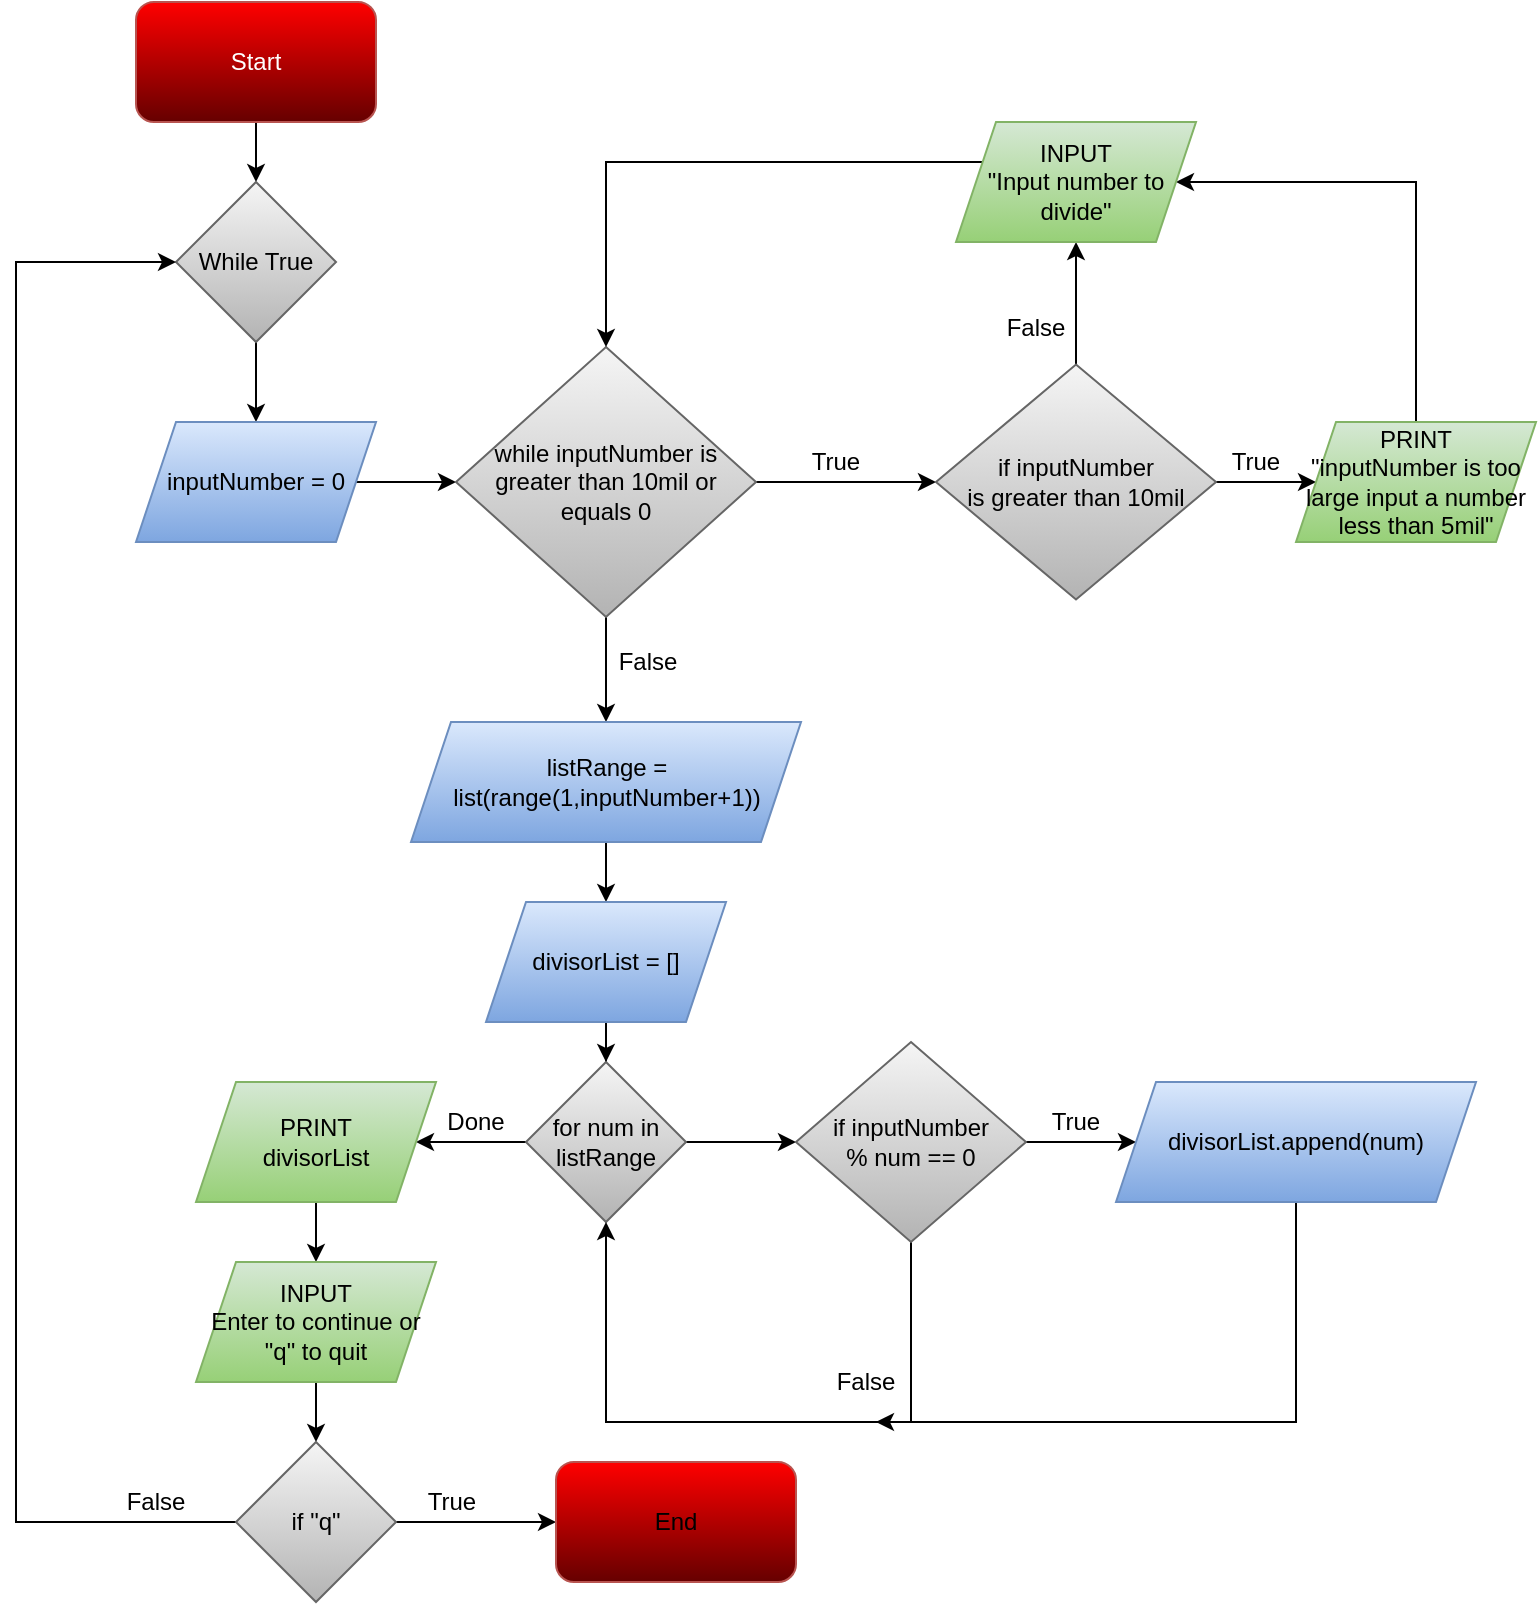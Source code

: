 <mxfile version="13.6.4" type="device"><diagram id="ZCL04YQRo14noRiDcz8i" name="Page-1"><mxGraphModel dx="1102" dy="650" grid="1" gridSize="10" guides="1" tooltips="1" connect="1" arrows="1" fold="1" page="1" pageScale="1" pageWidth="850" pageHeight="1100" math="0" shadow="0"><root><mxCell id="0"/><mxCell id="1" parent="0"/><mxCell id="nxIDJpQB6k-26Z01JlGC-3" style="edgeStyle=orthogonalEdgeStyle;rounded=0;orthogonalLoop=1;jettySize=auto;html=1;entryX=0.5;entryY=0;entryDx=0;entryDy=0;" edge="1" parent="1" source="nxIDJpQB6k-26Z01JlGC-1" target="nxIDJpQB6k-26Z01JlGC-2"><mxGeometry relative="1" as="geometry"/></mxCell><mxCell id="nxIDJpQB6k-26Z01JlGC-1" value="&lt;font color=&quot;#FFFFFF&quot;&gt;Start&lt;/font&gt;" style="rounded=1;whiteSpace=wrap;html=1;strokeColor=#b85450;fillColor=#FF0000;gradientColor=#660000;" vertex="1" parent="1"><mxGeometry x="80" y="10" width="120" height="60" as="geometry"/></mxCell><mxCell id="nxIDJpQB6k-26Z01JlGC-5" style="edgeStyle=orthogonalEdgeStyle;rounded=0;orthogonalLoop=1;jettySize=auto;html=1;entryX=0.5;entryY=0;entryDx=0;entryDy=0;" edge="1" parent="1" source="nxIDJpQB6k-26Z01JlGC-2" target="nxIDJpQB6k-26Z01JlGC-4"><mxGeometry relative="1" as="geometry"/></mxCell><mxCell id="nxIDJpQB6k-26Z01JlGC-2" value="While True" style="rhombus;whiteSpace=wrap;html=1;fillColor=#f5f5f5;gradientColor=#b3b3b3;strokeColor=#666666;" vertex="1" parent="1"><mxGeometry x="100" y="100" width="80" height="80" as="geometry"/></mxCell><mxCell id="nxIDJpQB6k-26Z01JlGC-7" style="edgeStyle=orthogonalEdgeStyle;rounded=0;orthogonalLoop=1;jettySize=auto;html=1;" edge="1" parent="1" source="nxIDJpQB6k-26Z01JlGC-4" target="nxIDJpQB6k-26Z01JlGC-6"><mxGeometry relative="1" as="geometry"/></mxCell><mxCell id="nxIDJpQB6k-26Z01JlGC-4" value="inputNumber = 0" style="shape=parallelogram;perimeter=parallelogramPerimeter;whiteSpace=wrap;html=1;fixedSize=1;fillColor=#dae8fc;gradientColor=#7ea6e0;strokeColor=#6c8ebf;" vertex="1" parent="1"><mxGeometry x="80" y="220" width="120" height="60" as="geometry"/></mxCell><mxCell id="nxIDJpQB6k-26Z01JlGC-9" style="edgeStyle=orthogonalEdgeStyle;rounded=0;orthogonalLoop=1;jettySize=auto;html=1;entryX=0;entryY=0.5;entryDx=0;entryDy=0;" edge="1" parent="1" source="nxIDJpQB6k-26Z01JlGC-6" target="nxIDJpQB6k-26Z01JlGC-8"><mxGeometry relative="1" as="geometry"/></mxCell><mxCell id="nxIDJpQB6k-26Z01JlGC-25" style="edgeStyle=orthogonalEdgeStyle;rounded=0;orthogonalLoop=1;jettySize=auto;html=1;entryX=0.5;entryY=0;entryDx=0;entryDy=0;" edge="1" parent="1" source="nxIDJpQB6k-26Z01JlGC-6" target="nxIDJpQB6k-26Z01JlGC-24"><mxGeometry relative="1" as="geometry"><mxPoint x="315" y="360" as="targetPoint"/></mxGeometry></mxCell><mxCell id="nxIDJpQB6k-26Z01JlGC-6" value="while inputNumber is greater than 10mil or equals 0" style="rhombus;whiteSpace=wrap;html=1;fillColor=#f5f5f5;gradientColor=#b3b3b3;strokeColor=#666666;" vertex="1" parent="1"><mxGeometry x="240" y="182.5" width="150" height="135" as="geometry"/></mxCell><mxCell id="nxIDJpQB6k-26Z01JlGC-12" style="edgeStyle=orthogonalEdgeStyle;rounded=0;orthogonalLoop=1;jettySize=auto;html=1;" edge="1" parent="1" source="nxIDJpQB6k-26Z01JlGC-8" target="nxIDJpQB6k-26Z01JlGC-11"><mxGeometry relative="1" as="geometry"/></mxCell><mxCell id="nxIDJpQB6k-26Z01JlGC-21" value="" style="edgeStyle=orthogonalEdgeStyle;rounded=0;orthogonalLoop=1;jettySize=auto;html=1;" edge="1" parent="1" source="nxIDJpQB6k-26Z01JlGC-8" target="nxIDJpQB6k-26Z01JlGC-14"><mxGeometry relative="1" as="geometry"/></mxCell><mxCell id="nxIDJpQB6k-26Z01JlGC-8" value="&lt;div&gt;if inputNumber &lt;br&gt;&lt;/div&gt;&lt;div&gt;is greater than 10mil&lt;/div&gt;" style="rhombus;whiteSpace=wrap;html=1;fillColor=#f5f5f5;gradientColor=#b3b3b3;strokeColor=#666666;" vertex="1" parent="1"><mxGeometry x="480" y="191.25" width="140" height="117.5" as="geometry"/></mxCell><mxCell id="nxIDJpQB6k-26Z01JlGC-10" value="True" style="text;html=1;strokeColor=none;fillColor=none;align=center;verticalAlign=middle;whiteSpace=wrap;rounded=0;" vertex="1" parent="1"><mxGeometry x="410" y="230" width="40" height="20" as="geometry"/></mxCell><mxCell id="nxIDJpQB6k-26Z01JlGC-22" style="edgeStyle=orthogonalEdgeStyle;rounded=0;orthogonalLoop=1;jettySize=auto;html=1;entryX=1;entryY=0.5;entryDx=0;entryDy=0;" edge="1" parent="1" source="nxIDJpQB6k-26Z01JlGC-11" target="nxIDJpQB6k-26Z01JlGC-14"><mxGeometry relative="1" as="geometry"><mxPoint x="720" y="100" as="targetPoint"/><Array as="points"><mxPoint x="720" y="100"/></Array></mxGeometry></mxCell><mxCell id="nxIDJpQB6k-26Z01JlGC-11" value="&lt;div&gt;PRINT&lt;/div&gt;&lt;div&gt;&quot;inputNumber is too large input a number less than 5mil&quot;&lt;br&gt;&lt;/div&gt;" style="shape=parallelogram;perimeter=parallelogramPerimeter;whiteSpace=wrap;html=1;fixedSize=1;fillColor=#d5e8d4;gradientColor=#97d077;strokeColor=#82b366;" vertex="1" parent="1"><mxGeometry x="660" y="220" width="120" height="60" as="geometry"/></mxCell><mxCell id="nxIDJpQB6k-26Z01JlGC-13" value="True" style="text;html=1;strokeColor=none;fillColor=none;align=center;verticalAlign=middle;whiteSpace=wrap;rounded=0;" vertex="1" parent="1"><mxGeometry x="620" y="230" width="40" height="20" as="geometry"/></mxCell><mxCell id="nxIDJpQB6k-26Z01JlGC-23" style="edgeStyle=orthogonalEdgeStyle;rounded=0;orthogonalLoop=1;jettySize=auto;html=1;entryX=0.5;entryY=0;entryDx=0;entryDy=0;" edge="1" parent="1" source="nxIDJpQB6k-26Z01JlGC-14" target="nxIDJpQB6k-26Z01JlGC-6"><mxGeometry relative="1" as="geometry"><mxPoint x="320" y="150" as="targetPoint"/><Array as="points"><mxPoint x="315" y="90"/></Array></mxGeometry></mxCell><mxCell id="nxIDJpQB6k-26Z01JlGC-14" value="&lt;div&gt;INPUT&lt;/div&gt;&lt;div&gt;&quot;Input number to divide&quot;&lt;br&gt;&lt;/div&gt;" style="shape=parallelogram;perimeter=parallelogramPerimeter;whiteSpace=wrap;html=1;fixedSize=1;fillColor=#d5e8d4;gradientColor=#97d077;strokeColor=#82b366;" vertex="1" parent="1"><mxGeometry x="490" y="70" width="120" height="60" as="geometry"/></mxCell><mxCell id="nxIDJpQB6k-26Z01JlGC-17" value="False" style="text;html=1;strokeColor=none;fillColor=none;align=center;verticalAlign=middle;whiteSpace=wrap;rounded=0;" vertex="1" parent="1"><mxGeometry x="510" y="162.5" width="40" height="20" as="geometry"/></mxCell><mxCell id="nxIDJpQB6k-26Z01JlGC-28" style="edgeStyle=orthogonalEdgeStyle;rounded=0;orthogonalLoop=1;jettySize=auto;html=1;entryX=0.5;entryY=0;entryDx=0;entryDy=0;" edge="1" parent="1" source="nxIDJpQB6k-26Z01JlGC-24" target="nxIDJpQB6k-26Z01JlGC-27"><mxGeometry relative="1" as="geometry"/></mxCell><mxCell id="nxIDJpQB6k-26Z01JlGC-24" value="listRange = list(range(1,inputNumber+1))" style="shape=parallelogram;perimeter=parallelogramPerimeter;whiteSpace=wrap;html=1;fixedSize=1;fillColor=#dae8fc;gradientColor=#7ea6e0;strokeColor=#6c8ebf;" vertex="1" parent="1"><mxGeometry x="217.5" y="370" width="195" height="60" as="geometry"/></mxCell><mxCell id="nxIDJpQB6k-26Z01JlGC-26" value="False" style="text;html=1;strokeColor=none;fillColor=none;align=center;verticalAlign=middle;whiteSpace=wrap;rounded=0;" vertex="1" parent="1"><mxGeometry x="316" y="330" width="40" height="20" as="geometry"/></mxCell><mxCell id="nxIDJpQB6k-26Z01JlGC-30" style="edgeStyle=orthogonalEdgeStyle;rounded=0;orthogonalLoop=1;jettySize=auto;html=1;entryX=0.5;entryY=0;entryDx=0;entryDy=0;" edge="1" parent="1" source="nxIDJpQB6k-26Z01JlGC-27" target="nxIDJpQB6k-26Z01JlGC-29"><mxGeometry relative="1" as="geometry"/></mxCell><mxCell id="nxIDJpQB6k-26Z01JlGC-27" value="divisorList = []" style="shape=parallelogram;perimeter=parallelogramPerimeter;whiteSpace=wrap;html=1;fixedSize=1;fillColor=#dae8fc;gradientColor=#7ea6e0;strokeColor=#6c8ebf;" vertex="1" parent="1"><mxGeometry x="255" y="460" width="120" height="60" as="geometry"/></mxCell><mxCell id="nxIDJpQB6k-26Z01JlGC-32" style="edgeStyle=orthogonalEdgeStyle;rounded=0;orthogonalLoop=1;jettySize=auto;html=1;" edge="1" parent="1" source="nxIDJpQB6k-26Z01JlGC-29" target="nxIDJpQB6k-26Z01JlGC-31"><mxGeometry relative="1" as="geometry"/></mxCell><mxCell id="nxIDJpQB6k-26Z01JlGC-42" style="edgeStyle=orthogonalEdgeStyle;rounded=0;orthogonalLoop=1;jettySize=auto;html=1;" edge="1" parent="1" source="nxIDJpQB6k-26Z01JlGC-29" target="nxIDJpQB6k-26Z01JlGC-41"><mxGeometry relative="1" as="geometry"/></mxCell><mxCell id="nxIDJpQB6k-26Z01JlGC-29" value="for num in listRange" style="rhombus;whiteSpace=wrap;html=1;fillColor=#f5f5f5;gradientColor=#b3b3b3;strokeColor=#666666;" vertex="1" parent="1"><mxGeometry x="275" y="540" width="80" height="80" as="geometry"/></mxCell><mxCell id="nxIDJpQB6k-26Z01JlGC-35" style="edgeStyle=orthogonalEdgeStyle;rounded=0;orthogonalLoop=1;jettySize=auto;html=1;entryX=0;entryY=0.5;entryDx=0;entryDy=0;" edge="1" parent="1" source="nxIDJpQB6k-26Z01JlGC-31" target="nxIDJpQB6k-26Z01JlGC-34"><mxGeometry relative="1" as="geometry"/></mxCell><mxCell id="nxIDJpQB6k-26Z01JlGC-39" style="edgeStyle=orthogonalEdgeStyle;rounded=0;orthogonalLoop=1;jettySize=auto;html=1;" edge="1" parent="1" source="nxIDJpQB6k-26Z01JlGC-31"><mxGeometry relative="1" as="geometry"><mxPoint x="450" y="720" as="targetPoint"/><Array as="points"><mxPoint x="468" y="720"/></Array></mxGeometry></mxCell><mxCell id="nxIDJpQB6k-26Z01JlGC-31" value="&lt;div&gt;if inputNumber&lt;/div&gt;&lt;div&gt; % num == 0&lt;/div&gt;" style="rhombus;whiteSpace=wrap;html=1;fillColor=#f5f5f5;gradientColor=#b3b3b3;strokeColor=#666666;" vertex="1" parent="1"><mxGeometry x="410" y="530" width="115" height="100" as="geometry"/></mxCell><mxCell id="nxIDJpQB6k-26Z01JlGC-38" style="edgeStyle=orthogonalEdgeStyle;rounded=0;orthogonalLoop=1;jettySize=auto;html=1;entryX=0.5;entryY=1;entryDx=0;entryDy=0;" edge="1" parent="1" source="nxIDJpQB6k-26Z01JlGC-34" target="nxIDJpQB6k-26Z01JlGC-29"><mxGeometry relative="1" as="geometry"><mxPoint x="600" y="760" as="targetPoint"/><Array as="points"><mxPoint x="660" y="720"/><mxPoint x="315" y="720"/></Array></mxGeometry></mxCell><mxCell id="nxIDJpQB6k-26Z01JlGC-34" value="divisorList.append(num)" style="shape=parallelogram;perimeter=parallelogramPerimeter;whiteSpace=wrap;html=1;fixedSize=1;fillColor=#dae8fc;gradientColor=#7ea6e0;strokeColor=#6c8ebf;" vertex="1" parent="1"><mxGeometry x="570" y="550" width="180" height="60" as="geometry"/></mxCell><mxCell id="nxIDJpQB6k-26Z01JlGC-36" value="True" style="text;html=1;strokeColor=none;fillColor=none;align=center;verticalAlign=middle;whiteSpace=wrap;rounded=0;" vertex="1" parent="1"><mxGeometry x="530" y="560" width="40" height="20" as="geometry"/></mxCell><mxCell id="nxIDJpQB6k-26Z01JlGC-40" value="False" style="text;html=1;strokeColor=none;fillColor=none;align=center;verticalAlign=middle;whiteSpace=wrap;rounded=0;" vertex="1" parent="1"><mxGeometry x="425" y="690" width="40" height="20" as="geometry"/></mxCell><mxCell id="nxIDJpQB6k-26Z01JlGC-46" style="edgeStyle=orthogonalEdgeStyle;rounded=0;orthogonalLoop=1;jettySize=auto;html=1;entryX=0.5;entryY=0;entryDx=0;entryDy=0;" edge="1" parent="1" source="nxIDJpQB6k-26Z01JlGC-41" target="nxIDJpQB6k-26Z01JlGC-45"><mxGeometry relative="1" as="geometry"/></mxCell><mxCell id="nxIDJpQB6k-26Z01JlGC-41" value="&lt;div&gt;PRINT&lt;/div&gt;&lt;div&gt;divisorList&lt;br&gt;&lt;/div&gt;" style="shape=parallelogram;perimeter=parallelogramPerimeter;whiteSpace=wrap;html=1;fixedSize=1;fillColor=#d5e8d4;gradientColor=#97d077;strokeColor=#82b366;" vertex="1" parent="1"><mxGeometry x="110" y="550" width="120" height="60" as="geometry"/></mxCell><mxCell id="nxIDJpQB6k-26Z01JlGC-43" value="Done" style="text;html=1;strokeColor=none;fillColor=none;align=center;verticalAlign=middle;whiteSpace=wrap;rounded=0;" vertex="1" parent="1"><mxGeometry x="230" y="560" width="40" height="20" as="geometry"/></mxCell><mxCell id="nxIDJpQB6k-26Z01JlGC-48" style="edgeStyle=orthogonalEdgeStyle;rounded=0;orthogonalLoop=1;jettySize=auto;html=1;entryX=0.5;entryY=0;entryDx=0;entryDy=0;" edge="1" parent="1" source="nxIDJpQB6k-26Z01JlGC-45" target="nxIDJpQB6k-26Z01JlGC-47"><mxGeometry relative="1" as="geometry"/></mxCell><mxCell id="nxIDJpQB6k-26Z01JlGC-45" value="&lt;div&gt;INPUT&lt;/div&gt;&lt;div&gt;Enter to continue or &quot;q&quot; to quit&lt;br&gt;&lt;/div&gt;" style="shape=parallelogram;perimeter=parallelogramPerimeter;whiteSpace=wrap;html=1;fixedSize=1;fillColor=#d5e8d4;gradientColor=#97d077;strokeColor=#82b366;" vertex="1" parent="1"><mxGeometry x="110" y="640" width="120" height="60" as="geometry"/></mxCell><mxCell id="nxIDJpQB6k-26Z01JlGC-50" style="edgeStyle=orthogonalEdgeStyle;rounded=0;orthogonalLoop=1;jettySize=auto;html=1;entryX=0;entryY=0.5;entryDx=0;entryDy=0;" edge="1" parent="1" source="nxIDJpQB6k-26Z01JlGC-47" target="nxIDJpQB6k-26Z01JlGC-49"><mxGeometry relative="1" as="geometry"/></mxCell><mxCell id="nxIDJpQB6k-26Z01JlGC-52" style="edgeStyle=orthogonalEdgeStyle;rounded=0;orthogonalLoop=1;jettySize=auto;html=1;entryX=0;entryY=0.5;entryDx=0;entryDy=0;" edge="1" parent="1" source="nxIDJpQB6k-26Z01JlGC-47" target="nxIDJpQB6k-26Z01JlGC-2"><mxGeometry relative="1" as="geometry"><mxPoint x="30" y="130" as="targetPoint"/><Array as="points"><mxPoint x="20" y="770"/><mxPoint x="20" y="140"/></Array></mxGeometry></mxCell><mxCell id="nxIDJpQB6k-26Z01JlGC-47" value="if &quot;q&quot;" style="rhombus;whiteSpace=wrap;html=1;fillColor=#f5f5f5;gradientColor=#b3b3b3;strokeColor=#666666;" vertex="1" parent="1"><mxGeometry x="130" y="730" width="80" height="80" as="geometry"/></mxCell><mxCell id="nxIDJpQB6k-26Z01JlGC-49" value="End" style="rounded=1;whiteSpace=wrap;html=1;strokeColor=#b85450;fillColor=#FF0000;gradientColor=#660000;" vertex="1" parent="1"><mxGeometry x="290" y="740" width="120" height="60" as="geometry"/></mxCell><mxCell id="nxIDJpQB6k-26Z01JlGC-51" value="True" style="text;html=1;strokeColor=none;fillColor=none;align=center;verticalAlign=middle;whiteSpace=wrap;rounded=0;" vertex="1" parent="1"><mxGeometry x="217.5" y="750" width="40" height="20" as="geometry"/></mxCell><mxCell id="nxIDJpQB6k-26Z01JlGC-53" value="False" style="text;html=1;strokeColor=none;fillColor=none;align=center;verticalAlign=middle;whiteSpace=wrap;rounded=0;" vertex="1" parent="1"><mxGeometry x="70" y="750" width="40" height="20" as="geometry"/></mxCell></root></mxGraphModel></diagram></mxfile>